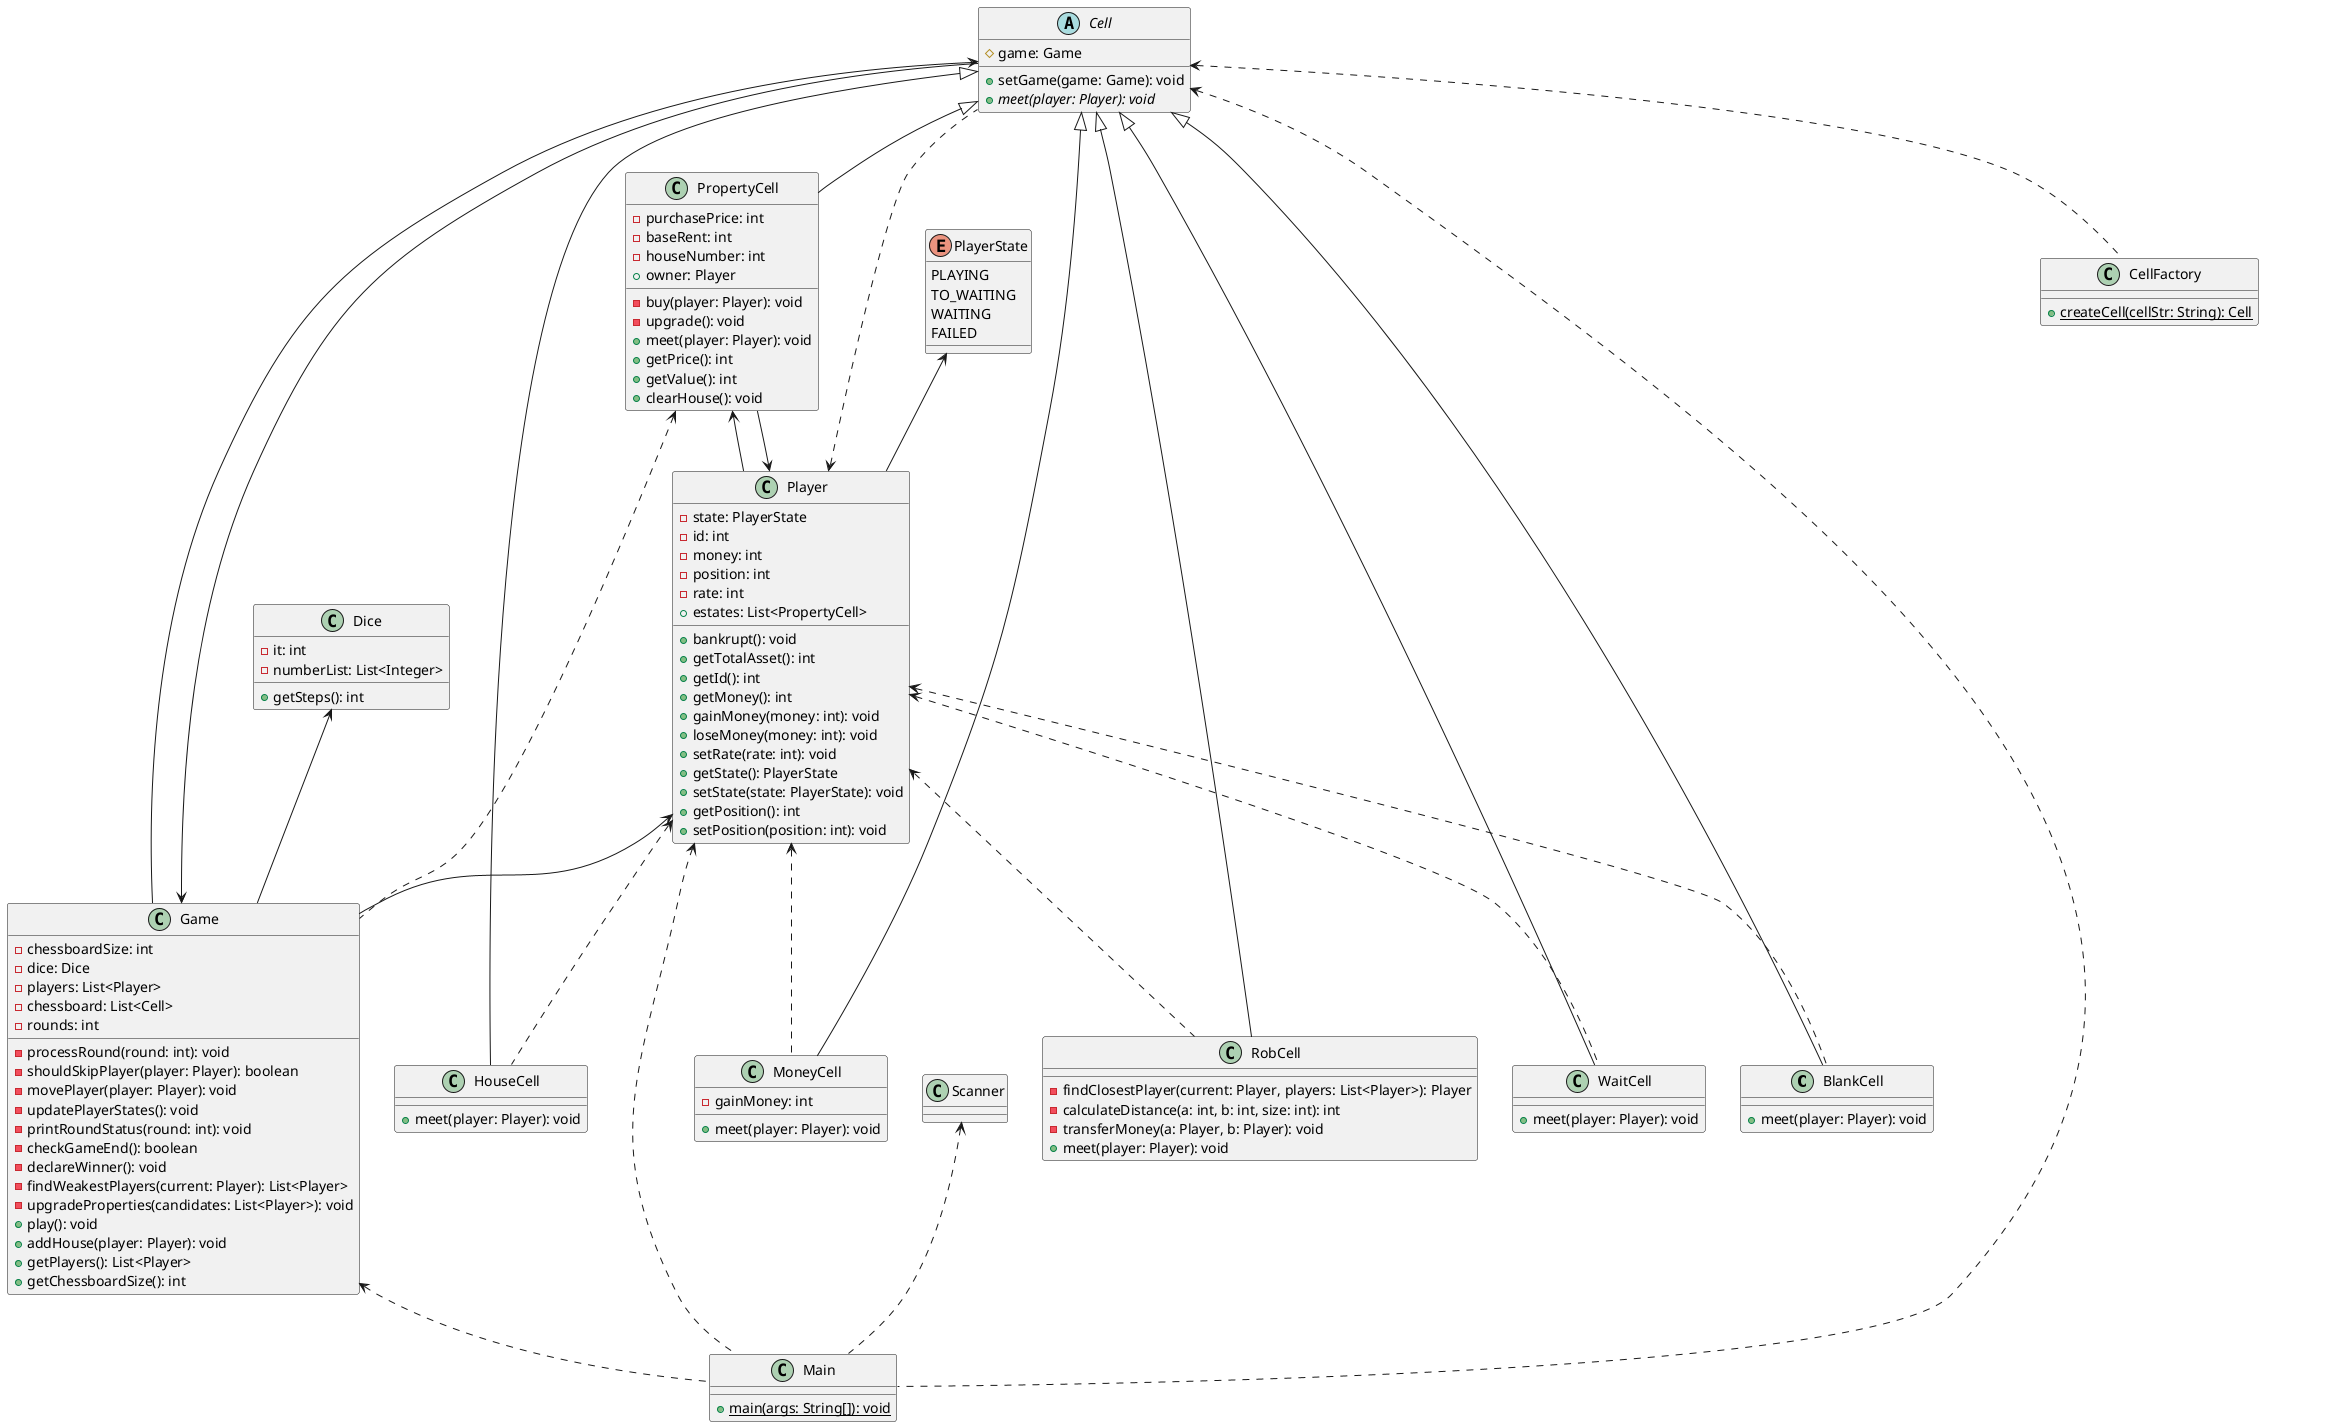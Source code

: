 @startuml
class BlankCell {
    + meet(player: Player): void
}
abstract class Cell {
    # game: Game
    + setGame(game: Game): void
    + {abstract} meet(player: Player): void
}
class CellFactory {
    + {static} createCell(cellStr: String): Cell
}
class Dice {
    - it: int
    - numberList: List<Integer>
    + getSteps(): int
}
class Game {
    - chessboardSize: int
    - dice: Dice
    - players: List<Player>
    - chessboard: List<Cell>
    - rounds: int
    - processRound(round: int): void
    - shouldSkipPlayer(player: Player): boolean
    - movePlayer(player: Player): void
    - updatePlayerStates(): void
    - printRoundStatus(round: int): void
    - checkGameEnd(): boolean
    - declareWinner(): void
    - findWeakestPlayers(current: Player): List<Player>
    - upgradeProperties(candidates: List<Player>): void
    + play(): void
    + addHouse(player: Player): void
    + getPlayers(): List<Player>
    + getChessboardSize(): int
}
class HouseCell {
    + meet(player: Player): void
}
class Main {
    + {static} main(args: String[]): void
}
class MoneyCell {
    - gainMoney: int
    + meet(player: Player): void
}
class Player {
    - state: PlayerState
    - id: int
    - money: int
    - position: int
    - rate: int
    + estates: List<PropertyCell>
    + bankrupt(): void
    + getTotalAsset(): int
    + getId(): int
    + getMoney(): int
    + gainMoney(money: int): void
    + loseMoney(money: int): void
    + setRate(rate: int): void
    + getState(): PlayerState
    + setState(state: PlayerState): void
    + getPosition(): int
    + setPosition(position: int): void
}
enum PlayerState {
    PLAYING
    TO_WAITING
    WAITING
    FAILED
}
class PropertyCell {
    - purchasePrice: int
    - baseRent: int
    - houseNumber: int
    + owner: Player
    - buy(player: Player): void
    - upgrade(): void
    + meet(player: Player): void
    + getPrice(): int
    + getValue(): int
    + clearHouse(): void
}
class RobCell {
    - findClosestPlayer(current: Player, players: List<Player>): Player
    - calculateDistance(a: int, b: int, size: int): int
    - transferMoney(a: Player, b: Player): void
    + meet(player: Player): void
}
class WaitCell {
    + meet(player: Player): void
}
Cell <|-- HouseCell
Cell <|-- MoneyCell
Cell <|-- WaitCell
Cell <|-- RobCell
Cell <|-- PropertyCell
Cell <|-- BlankCell
PlayerState <-- Player
PropertyCell <-- Player
Player <-- Game
Dice <-- Game
Cell <-- Game
Player <-- PropertyCell
Game <-- Cell
PropertyCell <.. Game
Player <.. HouseCell
Player <.. MoneyCell
Player <.. WaitCell
Player <.. RobCell
Player <.. Cell
Cell <.. CellFactory
Scanner <.. Main
Player <.. Main
Game <.. Main
Cell <.. Main
Player <.. BlankCell
@enduml
